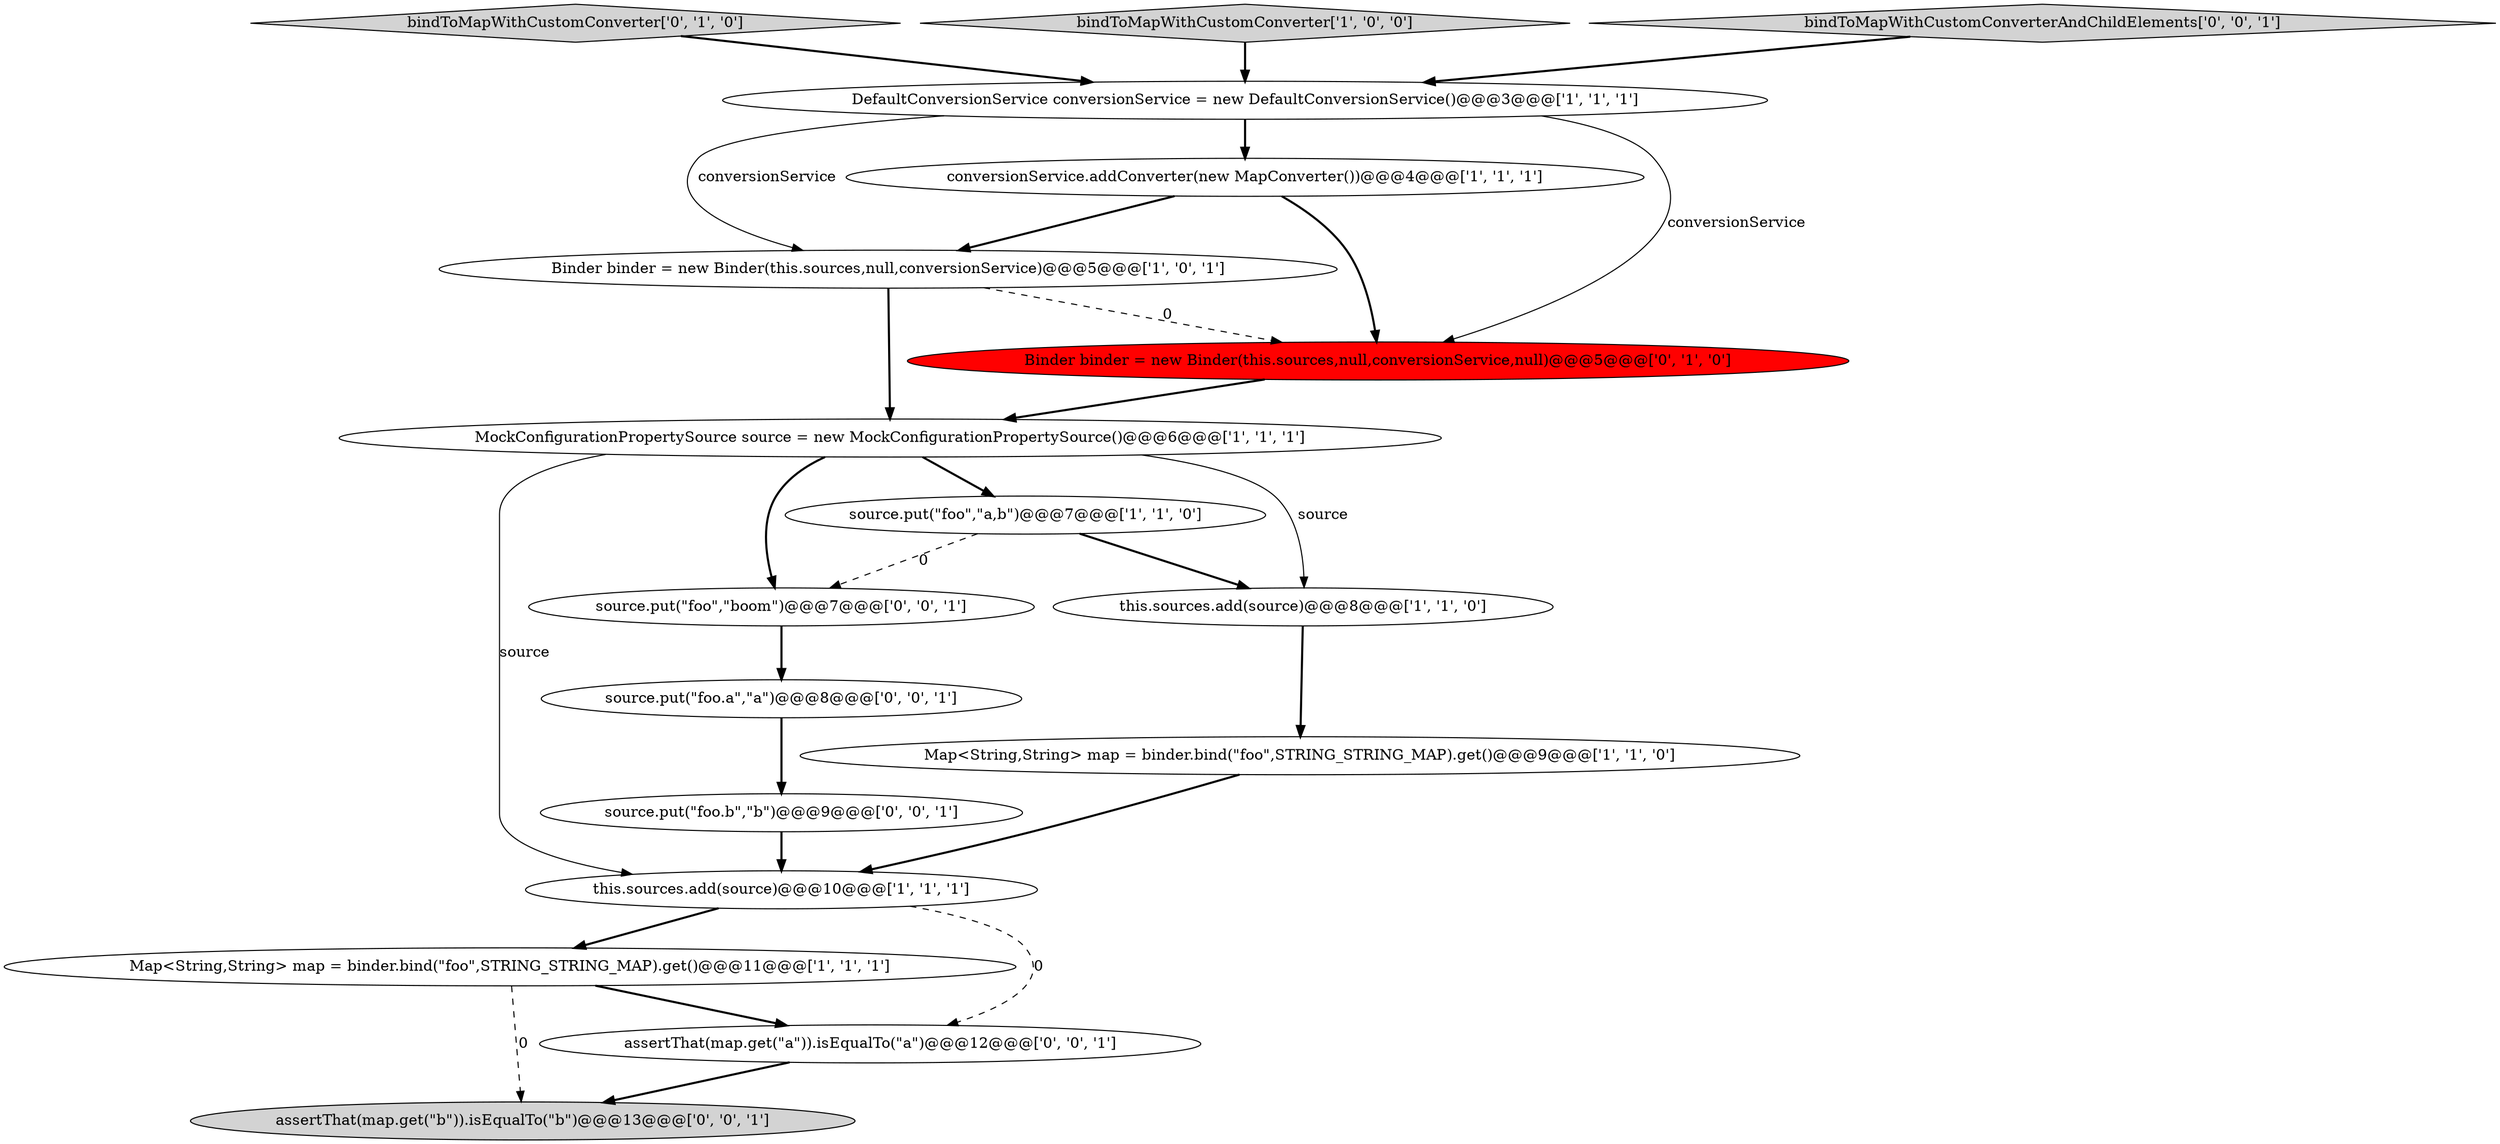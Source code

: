 digraph {
11 [style = filled, label = "bindToMapWithCustomConverter['0', '1', '0']", fillcolor = lightgray, shape = diamond image = "AAA0AAABBB2BBB"];
9 [style = filled, label = "Map<String,String> map = binder.bind(\"foo\",STRING_STRING_MAP).get()@@@11@@@['1', '1', '1']", fillcolor = white, shape = ellipse image = "AAA0AAABBB1BBB"];
12 [style = filled, label = "assertThat(map.get(\"b\")).isEqualTo(\"b\")@@@13@@@['0', '0', '1']", fillcolor = lightgray, shape = ellipse image = "AAA0AAABBB3BBB"];
17 [style = filled, label = "source.put(\"foo\",\"boom\")@@@7@@@['0', '0', '1']", fillcolor = white, shape = ellipse image = "AAA0AAABBB3BBB"];
14 [style = filled, label = "source.put(\"foo.a\",\"a\")@@@8@@@['0', '0', '1']", fillcolor = white, shape = ellipse image = "AAA0AAABBB3BBB"];
7 [style = filled, label = "Binder binder = new Binder(this.sources,null,conversionService)@@@5@@@['1', '0', '1']", fillcolor = white, shape = ellipse image = "AAA0AAABBB1BBB"];
10 [style = filled, label = "Binder binder = new Binder(this.sources,null,conversionService,null)@@@5@@@['0', '1', '0']", fillcolor = red, shape = ellipse image = "AAA1AAABBB2BBB"];
8 [style = filled, label = "DefaultConversionService conversionService = new DefaultConversionService()@@@3@@@['1', '1', '1']", fillcolor = white, shape = ellipse image = "AAA0AAABBB1BBB"];
6 [style = filled, label = "source.put(\"foo\",\"a,b\")@@@7@@@['1', '1', '0']", fillcolor = white, shape = ellipse image = "AAA0AAABBB1BBB"];
3 [style = filled, label = "conversionService.addConverter(new MapConverter())@@@4@@@['1', '1', '1']", fillcolor = white, shape = ellipse image = "AAA0AAABBB1BBB"];
5 [style = filled, label = "bindToMapWithCustomConverter['1', '0', '0']", fillcolor = lightgray, shape = diamond image = "AAA0AAABBB1BBB"];
13 [style = filled, label = "assertThat(map.get(\"a\")).isEqualTo(\"a\")@@@12@@@['0', '0', '1']", fillcolor = white, shape = ellipse image = "AAA0AAABBB3BBB"];
2 [style = filled, label = "MockConfigurationPropertySource source = new MockConfigurationPropertySource()@@@6@@@['1', '1', '1']", fillcolor = white, shape = ellipse image = "AAA0AAABBB1BBB"];
1 [style = filled, label = "this.sources.add(source)@@@10@@@['1', '1', '1']", fillcolor = white, shape = ellipse image = "AAA0AAABBB1BBB"];
15 [style = filled, label = "bindToMapWithCustomConverterAndChildElements['0', '0', '1']", fillcolor = lightgray, shape = diamond image = "AAA0AAABBB3BBB"];
16 [style = filled, label = "source.put(\"foo.b\",\"b\")@@@9@@@['0', '0', '1']", fillcolor = white, shape = ellipse image = "AAA0AAABBB3BBB"];
4 [style = filled, label = "this.sources.add(source)@@@8@@@['1', '1', '0']", fillcolor = white, shape = ellipse image = "AAA0AAABBB1BBB"];
0 [style = filled, label = "Map<String,String> map = binder.bind(\"foo\",STRING_STRING_MAP).get()@@@9@@@['1', '1', '0']", fillcolor = white, shape = ellipse image = "AAA0AAABBB1BBB"];
2->17 [style = bold, label=""];
14->16 [style = bold, label=""];
5->8 [style = bold, label=""];
8->7 [style = solid, label="conversionService"];
2->6 [style = bold, label=""];
8->3 [style = bold, label=""];
6->17 [style = dashed, label="0"];
8->10 [style = solid, label="conversionService"];
2->4 [style = solid, label="source"];
1->9 [style = bold, label=""];
4->0 [style = bold, label=""];
1->13 [style = dashed, label="0"];
3->10 [style = bold, label=""];
6->4 [style = bold, label=""];
13->12 [style = bold, label=""];
3->7 [style = bold, label=""];
16->1 [style = bold, label=""];
17->14 [style = bold, label=""];
7->2 [style = bold, label=""];
0->1 [style = bold, label=""];
11->8 [style = bold, label=""];
7->10 [style = dashed, label="0"];
10->2 [style = bold, label=""];
2->1 [style = solid, label="source"];
9->12 [style = dashed, label="0"];
15->8 [style = bold, label=""];
9->13 [style = bold, label=""];
}
